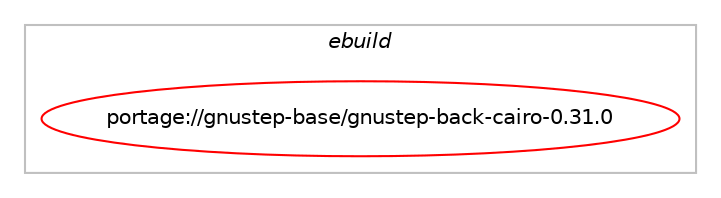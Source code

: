digraph prolog {

# *************
# Graph options
# *************

newrank=true;
concentrate=true;
compound=true;
graph [rankdir=LR,fontname=Helvetica,fontsize=10,ranksep=1.5];#, ranksep=2.5, nodesep=0.2];
edge  [arrowhead=vee];
node  [fontname=Helvetica,fontsize=10];

# **********
# The ebuild
# **********

subgraph cluster_leftcol {
color=gray;
label=<<i>ebuild</i>>;
id [label="portage://gnustep-base/gnustep-back-cairo-0.31.0", color=red, width=4, href="../gnustep-base/gnustep-back-cairo-0.31.0.svg"];
}

# ****************
# The dependencies
# ****************

subgraph cluster_midcol {
color=gray;
label=<<i>dependencies</i>>;
subgraph cluster_compile {
fillcolor="#eeeeee";
style=filled;
label=<<i>compile</i>>;
# *** BEGIN UNKNOWN DEPENDENCY TYPE (TODO) ***
# id -> equal(use_conditional_group(positive,doc,portage://gnustep-base/gnustep-back-cairo-0.31.0,[package_dependency(portage://gnustep-base/gnustep-back-cairo-0.31.0,install,no,virtual,texi2dvi,none,[,,],[],[]),package_dependency(portage://gnustep-base/gnustep-back-cairo-0.31.0,install,no,dev-tex,latex2html,none,[,,],[],[]),package_dependency(portage://gnustep-base/gnustep-back-cairo-0.31.0,install,no,app-text,texi2html,none,[,,],[],[])]))
# *** END UNKNOWN DEPENDENCY TYPE (TODO) ***

# *** BEGIN UNKNOWN DEPENDENCY TYPE (TODO) ***
# id -> equal(use_conditional_group(positive,opengl,portage://gnustep-base/gnustep-back-cairo-0.31.0,[package_dependency(portage://gnustep-base/gnustep-back-cairo-0.31.0,install,no,virtual,opengl,none,[,,],[],[]),package_dependency(portage://gnustep-base/gnustep-back-cairo-0.31.0,install,no,virtual,glu,none,[,,],[],[])]))
# *** END UNKNOWN DEPENDENCY TYPE (TODO) ***

# *** BEGIN UNKNOWN DEPENDENCY TYPE (TODO) ***
# id -> equal(package_dependency(portage://gnustep-base/gnustep-back-cairo-0.31.0,install,no,gnustep-base,gnustep-gui,equal,[0.31*,,,0.31*],[],[]))
# *** END UNKNOWN DEPENDENCY TYPE (TODO) ***

# *** BEGIN UNKNOWN DEPENDENCY TYPE (TODO) ***
# id -> equal(package_dependency(portage://gnustep-base/gnustep-back-cairo-0.31.0,install,no,media-libs,freetype,greaterequal,[2.1.9,,,2.1.9],[],[]))
# *** END UNKNOWN DEPENDENCY TYPE (TODO) ***

# *** BEGIN UNKNOWN DEPENDENCY TYPE (TODO) ***
# id -> equal(package_dependency(portage://gnustep-base/gnustep-back-cairo-0.31.0,install,no,virtual,pkgconfig,none,[,,],[],[]))
# *** END UNKNOWN DEPENDENCY TYPE (TODO) ***

# *** BEGIN UNKNOWN DEPENDENCY TYPE (TODO) ***
# id -> equal(package_dependency(portage://gnustep-base/gnustep-back-cairo-0.31.0,install,no,x11-base,xorg-proto,none,[,,],[],[]))
# *** END UNKNOWN DEPENDENCY TYPE (TODO) ***

# *** BEGIN UNKNOWN DEPENDENCY TYPE (TODO) ***
# id -> equal(package_dependency(portage://gnustep-base/gnustep-back-cairo-0.31.0,install,no,x11-libs,cairo,greaterequal,[1.2.0,,,1.2.0],[],[use(enable(X),none)]))
# *** END UNKNOWN DEPENDENCY TYPE (TODO) ***

# *** BEGIN UNKNOWN DEPENDENCY TYPE (TODO) ***
# id -> equal(package_dependency(portage://gnustep-base/gnustep-back-cairo-0.31.0,install,no,x11-libs,libICE,none,[,,],[],[]))
# *** END UNKNOWN DEPENDENCY TYPE (TODO) ***

# *** BEGIN UNKNOWN DEPENDENCY TYPE (TODO) ***
# id -> equal(package_dependency(portage://gnustep-base/gnustep-back-cairo-0.31.0,install,no,x11-libs,libSM,none,[,,],[],[]))
# *** END UNKNOWN DEPENDENCY TYPE (TODO) ***

# *** BEGIN UNKNOWN DEPENDENCY TYPE (TODO) ***
# id -> equal(package_dependency(portage://gnustep-base/gnustep-back-cairo-0.31.0,install,no,x11-libs,libX11,none,[,,],[],[]))
# *** END UNKNOWN DEPENDENCY TYPE (TODO) ***

# *** BEGIN UNKNOWN DEPENDENCY TYPE (TODO) ***
# id -> equal(package_dependency(portage://gnustep-base/gnustep-back-cairo-0.31.0,install,no,x11-libs,libXext,none,[,,],[],[]))
# *** END UNKNOWN DEPENDENCY TYPE (TODO) ***

# *** BEGIN UNKNOWN DEPENDENCY TYPE (TODO) ***
# id -> equal(package_dependency(portage://gnustep-base/gnustep-back-cairo-0.31.0,install,no,x11-libs,libXft,none,[,,],[],[]))
# *** END UNKNOWN DEPENDENCY TYPE (TODO) ***

# *** BEGIN UNKNOWN DEPENDENCY TYPE (TODO) ***
# id -> equal(package_dependency(portage://gnustep-base/gnustep-back-cairo-0.31.0,install,no,x11-libs,libXi,none,[,,],[],[]))
# *** END UNKNOWN DEPENDENCY TYPE (TODO) ***

# *** BEGIN UNKNOWN DEPENDENCY TYPE (TODO) ***
# id -> equal(package_dependency(portage://gnustep-base/gnustep-back-cairo-0.31.0,install,no,x11-libs,libXmu,none,[,,],[],[]))
# *** END UNKNOWN DEPENDENCY TYPE (TODO) ***

# *** BEGIN UNKNOWN DEPENDENCY TYPE (TODO) ***
# id -> equal(package_dependency(portage://gnustep-base/gnustep-back-cairo-0.31.0,install,no,x11-libs,libXrender,none,[,,],[],[]))
# *** END UNKNOWN DEPENDENCY TYPE (TODO) ***

# *** BEGIN UNKNOWN DEPENDENCY TYPE (TODO) ***
# id -> equal(package_dependency(portage://gnustep-base/gnustep-back-cairo-0.31.0,install,no,x11-libs,libXt,none,[,,],[],[]))
# *** END UNKNOWN DEPENDENCY TYPE (TODO) ***

# *** BEGIN UNKNOWN DEPENDENCY TYPE (TODO) ***
# id -> equal(package_dependency(portage://gnustep-base/gnustep-back-cairo-0.31.0,install,weak,gnustep-base,gnustep-back-art,none,[,,],[],[]))
# *** END UNKNOWN DEPENDENCY TYPE (TODO) ***

# *** BEGIN UNKNOWN DEPENDENCY TYPE (TODO) ***
# id -> equal(package_dependency(portage://gnustep-base/gnustep-back-cairo-0.31.0,install,weak,gnustep-base,gnustep-back-xlib,none,[,,],[],[]))
# *** END UNKNOWN DEPENDENCY TYPE (TODO) ***

}
subgraph cluster_compileandrun {
fillcolor="#eeeeee";
style=filled;
label=<<i>compile and run</i>>;
}
subgraph cluster_run {
fillcolor="#eeeeee";
style=filled;
label=<<i>run</i>>;
# *** BEGIN UNKNOWN DEPENDENCY TYPE (TODO) ***
# id -> equal(use_conditional_group(positive,doc,portage://gnustep-base/gnustep-back-cairo-0.31.0,[package_dependency(portage://gnustep-base/gnustep-back-cairo-0.31.0,run,no,virtual,texi2dvi,none,[,,],[],[]),package_dependency(portage://gnustep-base/gnustep-back-cairo-0.31.0,run,no,dev-tex,latex2html,none,[,,],[],[]),package_dependency(portage://gnustep-base/gnustep-back-cairo-0.31.0,run,no,app-text,texi2html,none,[,,],[],[])]))
# *** END UNKNOWN DEPENDENCY TYPE (TODO) ***

# *** BEGIN UNKNOWN DEPENDENCY TYPE (TODO) ***
# id -> equal(use_conditional_group(positive,opengl,portage://gnustep-base/gnustep-back-cairo-0.31.0,[package_dependency(portage://gnustep-base/gnustep-back-cairo-0.31.0,run,no,virtual,opengl,none,[,,],[],[]),package_dependency(portage://gnustep-base/gnustep-back-cairo-0.31.0,run,no,virtual,glu,none,[,,],[],[])]))
# *** END UNKNOWN DEPENDENCY TYPE (TODO) ***

# *** BEGIN UNKNOWN DEPENDENCY TYPE (TODO) ***
# id -> equal(package_dependency(portage://gnustep-base/gnustep-back-cairo-0.31.0,run,no,gnustep-base,gnustep-gui,equal,[0.31*,,,0.31*],[],[]))
# *** END UNKNOWN DEPENDENCY TYPE (TODO) ***

# *** BEGIN UNKNOWN DEPENDENCY TYPE (TODO) ***
# id -> equal(package_dependency(portage://gnustep-base/gnustep-back-cairo-0.31.0,run,no,media-libs,freetype,greaterequal,[2.1.9,,,2.1.9],[],[]))
# *** END UNKNOWN DEPENDENCY TYPE (TODO) ***

# *** BEGIN UNKNOWN DEPENDENCY TYPE (TODO) ***
# id -> equal(package_dependency(portage://gnustep-base/gnustep-back-cairo-0.31.0,run,no,x11-libs,cairo,greaterequal,[1.2.0,,,1.2.0],[],[use(enable(X),none)]))
# *** END UNKNOWN DEPENDENCY TYPE (TODO) ***

# *** BEGIN UNKNOWN DEPENDENCY TYPE (TODO) ***
# id -> equal(package_dependency(portage://gnustep-base/gnustep-back-cairo-0.31.0,run,no,x11-libs,libICE,none,[,,],[],[]))
# *** END UNKNOWN DEPENDENCY TYPE (TODO) ***

# *** BEGIN UNKNOWN DEPENDENCY TYPE (TODO) ***
# id -> equal(package_dependency(portage://gnustep-base/gnustep-back-cairo-0.31.0,run,no,x11-libs,libSM,none,[,,],[],[]))
# *** END UNKNOWN DEPENDENCY TYPE (TODO) ***

# *** BEGIN UNKNOWN DEPENDENCY TYPE (TODO) ***
# id -> equal(package_dependency(portage://gnustep-base/gnustep-back-cairo-0.31.0,run,no,x11-libs,libX11,none,[,,],[],[]))
# *** END UNKNOWN DEPENDENCY TYPE (TODO) ***

# *** BEGIN UNKNOWN DEPENDENCY TYPE (TODO) ***
# id -> equal(package_dependency(portage://gnustep-base/gnustep-back-cairo-0.31.0,run,no,x11-libs,libXext,none,[,,],[],[]))
# *** END UNKNOWN DEPENDENCY TYPE (TODO) ***

# *** BEGIN UNKNOWN DEPENDENCY TYPE (TODO) ***
# id -> equal(package_dependency(portage://gnustep-base/gnustep-back-cairo-0.31.0,run,no,x11-libs,libXft,none,[,,],[],[]))
# *** END UNKNOWN DEPENDENCY TYPE (TODO) ***

# *** BEGIN UNKNOWN DEPENDENCY TYPE (TODO) ***
# id -> equal(package_dependency(portage://gnustep-base/gnustep-back-cairo-0.31.0,run,no,x11-libs,libXi,none,[,,],[],[]))
# *** END UNKNOWN DEPENDENCY TYPE (TODO) ***

# *** BEGIN UNKNOWN DEPENDENCY TYPE (TODO) ***
# id -> equal(package_dependency(portage://gnustep-base/gnustep-back-cairo-0.31.0,run,no,x11-libs,libXmu,none,[,,],[],[]))
# *** END UNKNOWN DEPENDENCY TYPE (TODO) ***

# *** BEGIN UNKNOWN DEPENDENCY TYPE (TODO) ***
# id -> equal(package_dependency(portage://gnustep-base/gnustep-back-cairo-0.31.0,run,no,x11-libs,libXrender,none,[,,],[],[]))
# *** END UNKNOWN DEPENDENCY TYPE (TODO) ***

# *** BEGIN UNKNOWN DEPENDENCY TYPE (TODO) ***
# id -> equal(package_dependency(portage://gnustep-base/gnustep-back-cairo-0.31.0,run,no,x11-libs,libXt,none,[,,],[],[]))
# *** END UNKNOWN DEPENDENCY TYPE (TODO) ***

# *** BEGIN UNKNOWN DEPENDENCY TYPE (TODO) ***
# id -> equal(package_dependency(portage://gnustep-base/gnustep-back-cairo-0.31.0,run,weak,gnustep-base,gnustep-back-art,none,[,,],[],[]))
# *** END UNKNOWN DEPENDENCY TYPE (TODO) ***

# *** BEGIN UNKNOWN DEPENDENCY TYPE (TODO) ***
# id -> equal(package_dependency(portage://gnustep-base/gnustep-back-cairo-0.31.0,run,weak,gnustep-base,gnustep-back-xlib,none,[,,],[],[]))
# *** END UNKNOWN DEPENDENCY TYPE (TODO) ***

}
}

# **************
# The candidates
# **************

subgraph cluster_choices {
rank=same;
color=gray;
label=<<i>candidates</i>>;

}

}
